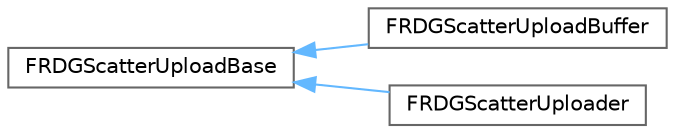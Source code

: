 digraph "Graphical Class Hierarchy"
{
 // INTERACTIVE_SVG=YES
 // LATEX_PDF_SIZE
  bgcolor="transparent";
  edge [fontname=Helvetica,fontsize=10,labelfontname=Helvetica,labelfontsize=10];
  node [fontname=Helvetica,fontsize=10,shape=box,height=0.2,width=0.4];
  rankdir="LR";
  Node0 [id="Node000000",label="FRDGScatterUploadBase",height=0.2,width=0.4,color="grey40", fillcolor="white", style="filled",URL="$d6/d39/classFRDGScatterUploadBase.html",tooltip=" "];
  Node0 -> Node1 [id="edge4619_Node000000_Node000001",dir="back",color="steelblue1",style="solid",tooltip=" "];
  Node1 [id="Node000001",label="FRDGScatterUploadBuffer",height=0.2,width=0.4,color="grey40", fillcolor="white", style="filled",URL="$db/d33/classFRDGScatterUploadBuffer.html",tooltip=" "];
  Node0 -> Node2 [id="edge4620_Node000000_Node000002",dir="back",color="steelblue1",style="solid",tooltip=" "];
  Node2 [id="Node000002",label="FRDGScatterUploader",height=0.2,width=0.4,color="grey40", fillcolor="white", style="filled",URL="$d9/daf/classFRDGScatterUploader.html",tooltip=" "];
}
